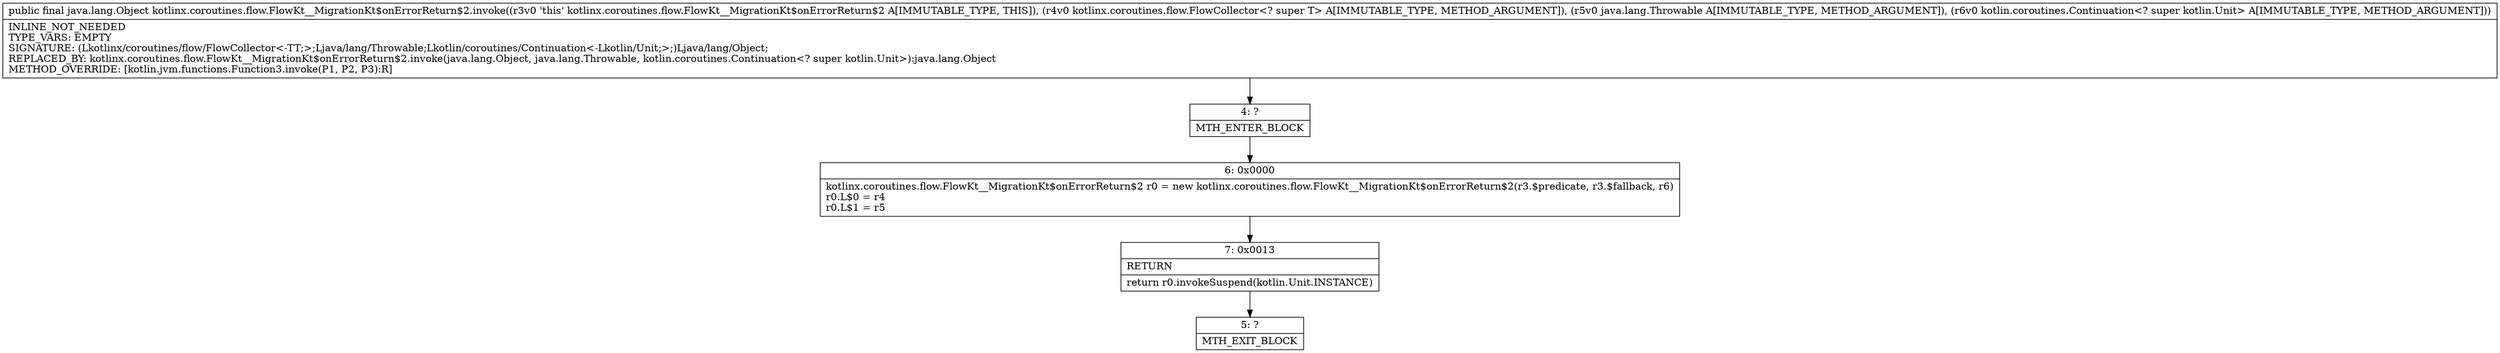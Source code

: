 digraph "CFG forkotlinx.coroutines.flow.FlowKt__MigrationKt$onErrorReturn$2.invoke(Lkotlinx\/coroutines\/flow\/FlowCollector;Ljava\/lang\/Throwable;Lkotlin\/coroutines\/Continuation;)Ljava\/lang\/Object;" {
Node_4 [shape=record,label="{4\:\ ?|MTH_ENTER_BLOCK\l}"];
Node_6 [shape=record,label="{6\:\ 0x0000|kotlinx.coroutines.flow.FlowKt__MigrationKt$onErrorReturn$2 r0 = new kotlinx.coroutines.flow.FlowKt__MigrationKt$onErrorReturn$2(r3.$predicate, r3.$fallback, r6)\lr0.L$0 = r4\lr0.L$1 = r5\l}"];
Node_7 [shape=record,label="{7\:\ 0x0013|RETURN\l|return r0.invokeSuspend(kotlin.Unit.INSTANCE)\l}"];
Node_5 [shape=record,label="{5\:\ ?|MTH_EXIT_BLOCK\l}"];
MethodNode[shape=record,label="{public final java.lang.Object kotlinx.coroutines.flow.FlowKt__MigrationKt$onErrorReturn$2.invoke((r3v0 'this' kotlinx.coroutines.flow.FlowKt__MigrationKt$onErrorReturn$2 A[IMMUTABLE_TYPE, THIS]), (r4v0 kotlinx.coroutines.flow.FlowCollector\<? super T\> A[IMMUTABLE_TYPE, METHOD_ARGUMENT]), (r5v0 java.lang.Throwable A[IMMUTABLE_TYPE, METHOD_ARGUMENT]), (r6v0 kotlin.coroutines.Continuation\<? super kotlin.Unit\> A[IMMUTABLE_TYPE, METHOD_ARGUMENT]))  | INLINE_NOT_NEEDED\lTYPE_VARS: EMPTY\lSIGNATURE: (Lkotlinx\/coroutines\/flow\/FlowCollector\<\-TT;\>;Ljava\/lang\/Throwable;Lkotlin\/coroutines\/Continuation\<\-Lkotlin\/Unit;\>;)Ljava\/lang\/Object;\lREPLACED_BY: kotlinx.coroutines.flow.FlowKt__MigrationKt$onErrorReturn$2.invoke(java.lang.Object, java.lang.Throwable, kotlin.coroutines.Continuation\<? super kotlin.Unit\>):java.lang.Object\lMETHOD_OVERRIDE: [kotlin.jvm.functions.Function3.invoke(P1, P2, P3):R]\l}"];
MethodNode -> Node_4;Node_4 -> Node_6;
Node_6 -> Node_7;
Node_7 -> Node_5;
}

